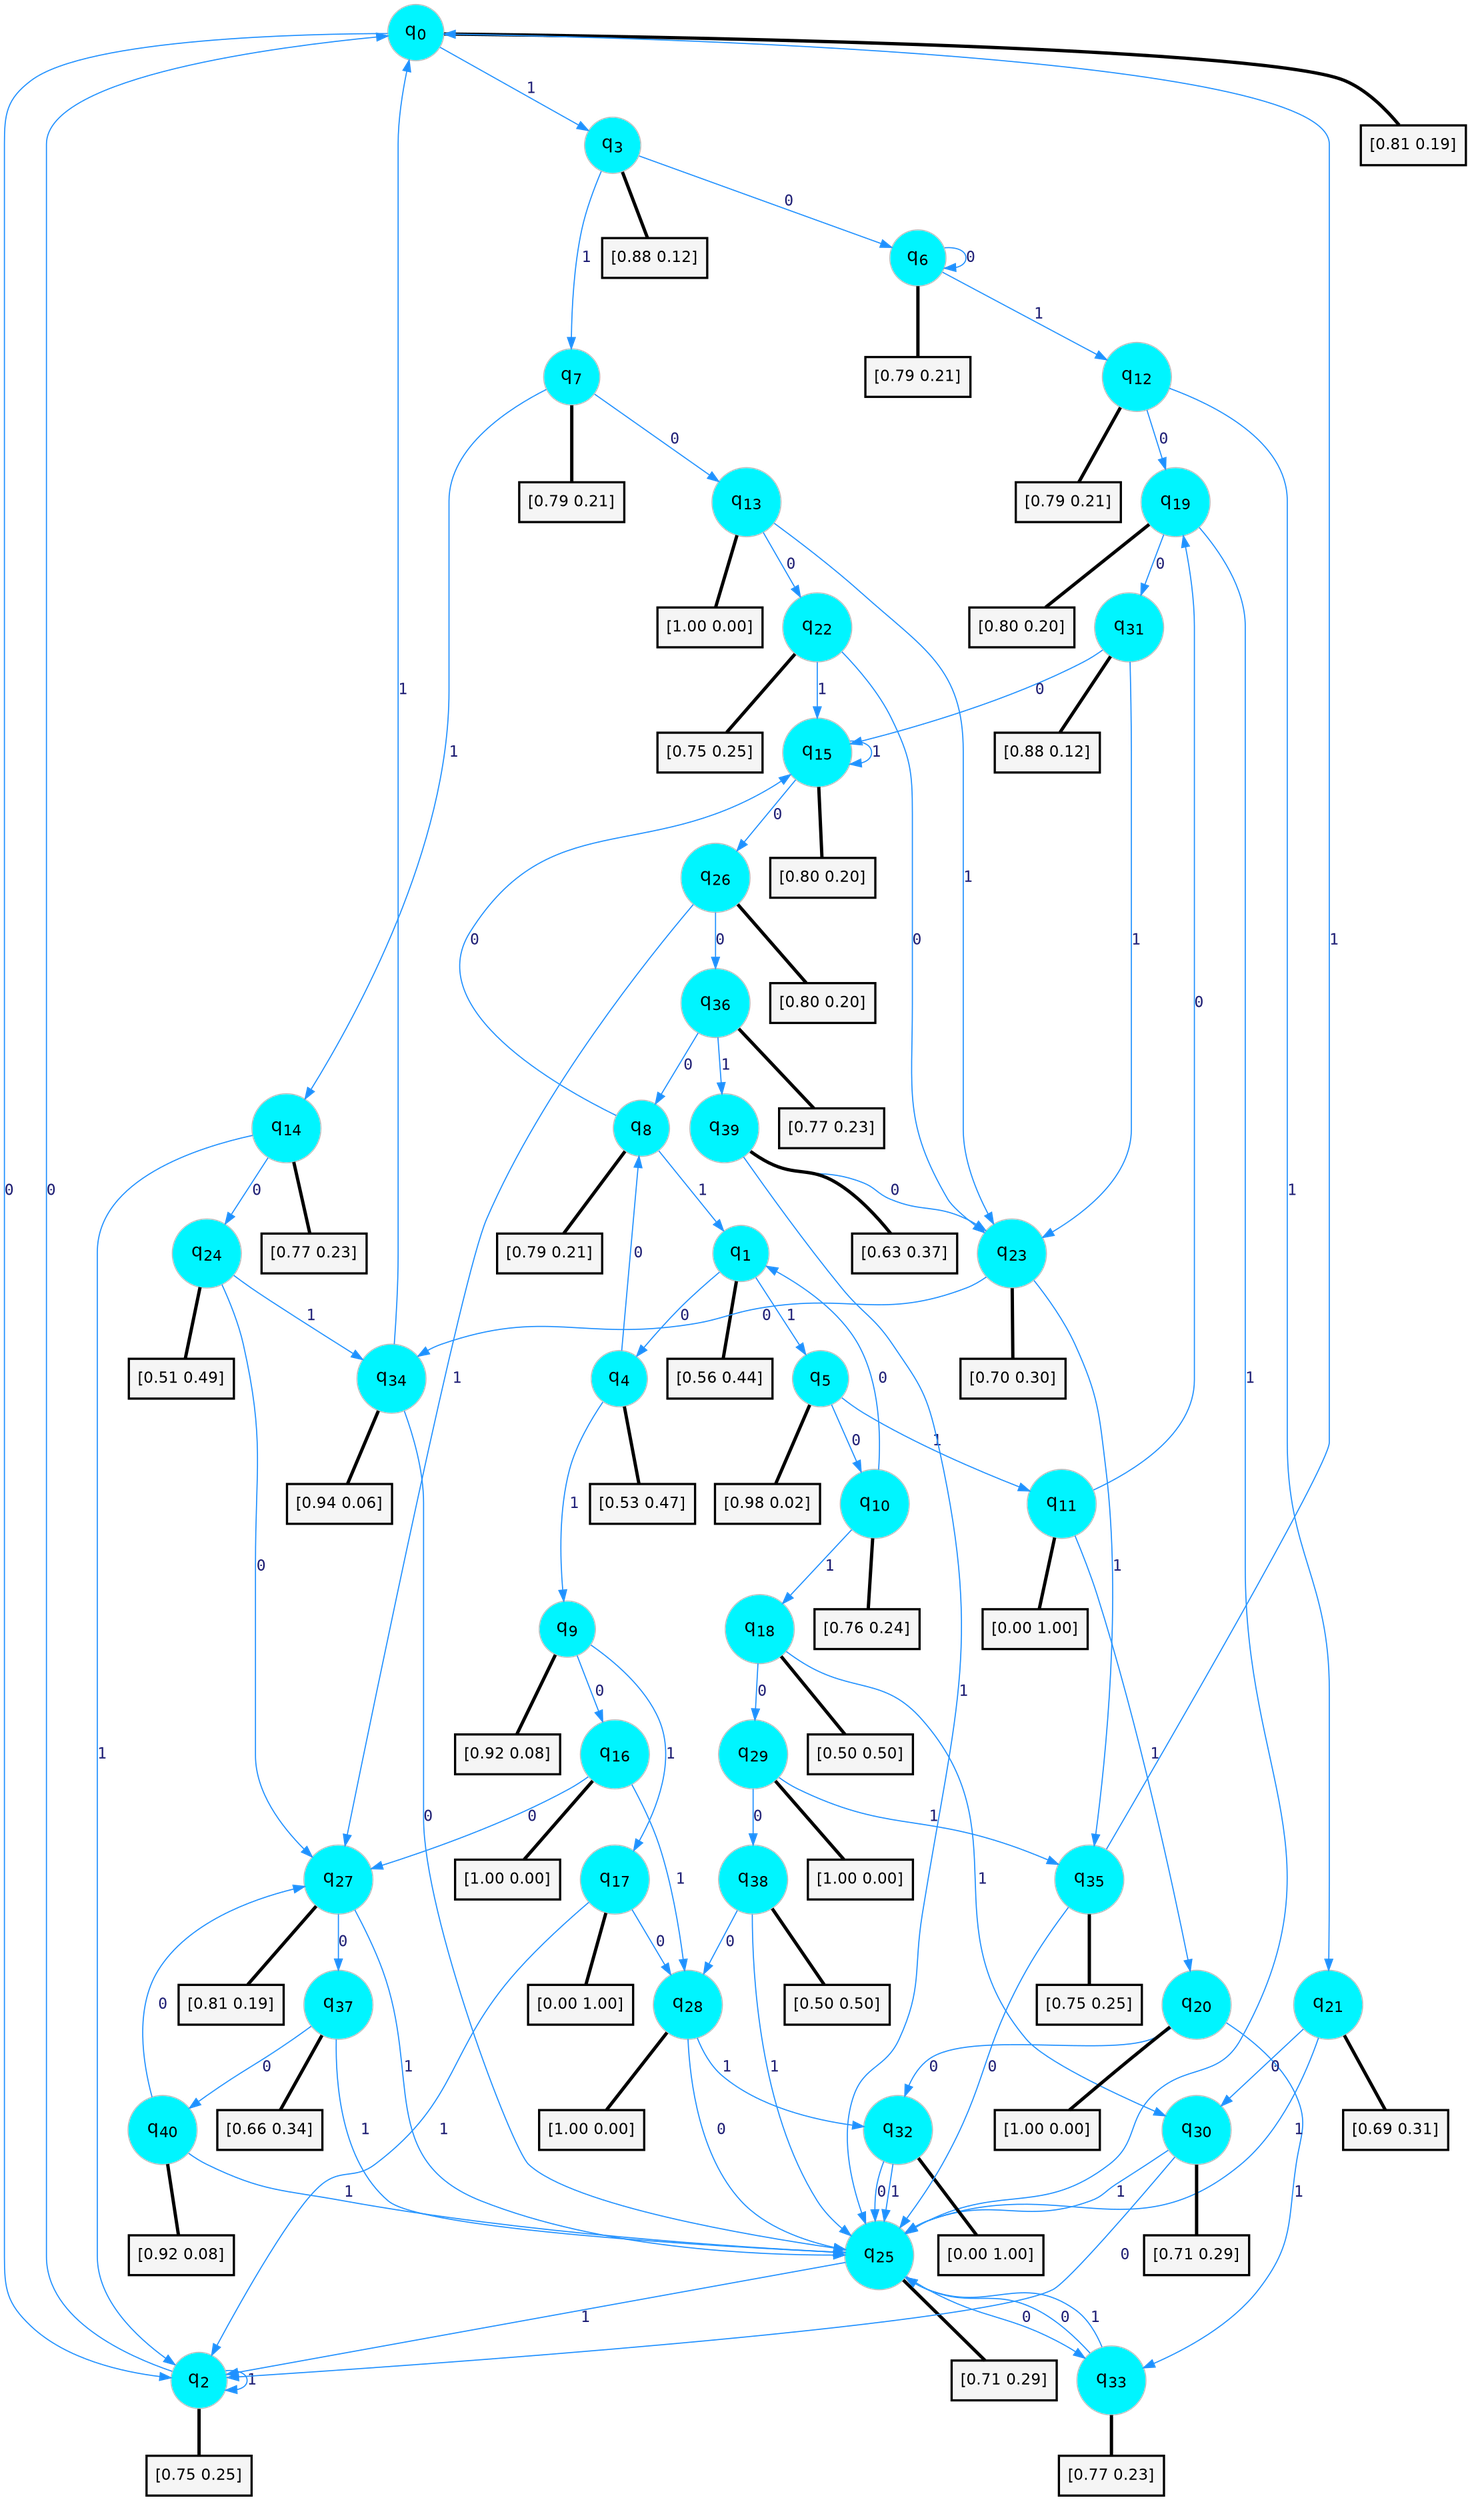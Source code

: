 digraph G {
graph [
bgcolor=transparent, dpi=300, rankdir=TD, size="40,25"];
node [
color=gray, fillcolor=turquoise1, fontcolor=black, fontname=Helvetica, fontsize=16, fontweight=bold, shape=circle, style=filled];
edge [
arrowsize=1, color=dodgerblue1, fontcolor=midnightblue, fontname=courier, fontweight=bold, penwidth=1, style=solid, weight=20];
0[label=<q<SUB>0</SUB>>];
1[label=<q<SUB>1</SUB>>];
2[label=<q<SUB>2</SUB>>];
3[label=<q<SUB>3</SUB>>];
4[label=<q<SUB>4</SUB>>];
5[label=<q<SUB>5</SUB>>];
6[label=<q<SUB>6</SUB>>];
7[label=<q<SUB>7</SUB>>];
8[label=<q<SUB>8</SUB>>];
9[label=<q<SUB>9</SUB>>];
10[label=<q<SUB>10</SUB>>];
11[label=<q<SUB>11</SUB>>];
12[label=<q<SUB>12</SUB>>];
13[label=<q<SUB>13</SUB>>];
14[label=<q<SUB>14</SUB>>];
15[label=<q<SUB>15</SUB>>];
16[label=<q<SUB>16</SUB>>];
17[label=<q<SUB>17</SUB>>];
18[label=<q<SUB>18</SUB>>];
19[label=<q<SUB>19</SUB>>];
20[label=<q<SUB>20</SUB>>];
21[label=<q<SUB>21</SUB>>];
22[label=<q<SUB>22</SUB>>];
23[label=<q<SUB>23</SUB>>];
24[label=<q<SUB>24</SUB>>];
25[label=<q<SUB>25</SUB>>];
26[label=<q<SUB>26</SUB>>];
27[label=<q<SUB>27</SUB>>];
28[label=<q<SUB>28</SUB>>];
29[label=<q<SUB>29</SUB>>];
30[label=<q<SUB>30</SUB>>];
31[label=<q<SUB>31</SUB>>];
32[label=<q<SUB>32</SUB>>];
33[label=<q<SUB>33</SUB>>];
34[label=<q<SUB>34</SUB>>];
35[label=<q<SUB>35</SUB>>];
36[label=<q<SUB>36</SUB>>];
37[label=<q<SUB>37</SUB>>];
38[label=<q<SUB>38</SUB>>];
39[label=<q<SUB>39</SUB>>];
40[label=<q<SUB>40</SUB>>];
41[label="[0.81 0.19]", shape=box,fontcolor=black, fontname=Helvetica, fontsize=14, penwidth=2, fillcolor=whitesmoke,color=black];
42[label="[0.56 0.44]", shape=box,fontcolor=black, fontname=Helvetica, fontsize=14, penwidth=2, fillcolor=whitesmoke,color=black];
43[label="[0.75 0.25]", shape=box,fontcolor=black, fontname=Helvetica, fontsize=14, penwidth=2, fillcolor=whitesmoke,color=black];
44[label="[0.88 0.12]", shape=box,fontcolor=black, fontname=Helvetica, fontsize=14, penwidth=2, fillcolor=whitesmoke,color=black];
45[label="[0.53 0.47]", shape=box,fontcolor=black, fontname=Helvetica, fontsize=14, penwidth=2, fillcolor=whitesmoke,color=black];
46[label="[0.98 0.02]", shape=box,fontcolor=black, fontname=Helvetica, fontsize=14, penwidth=2, fillcolor=whitesmoke,color=black];
47[label="[0.79 0.21]", shape=box,fontcolor=black, fontname=Helvetica, fontsize=14, penwidth=2, fillcolor=whitesmoke,color=black];
48[label="[0.79 0.21]", shape=box,fontcolor=black, fontname=Helvetica, fontsize=14, penwidth=2, fillcolor=whitesmoke,color=black];
49[label="[0.79 0.21]", shape=box,fontcolor=black, fontname=Helvetica, fontsize=14, penwidth=2, fillcolor=whitesmoke,color=black];
50[label="[0.92 0.08]", shape=box,fontcolor=black, fontname=Helvetica, fontsize=14, penwidth=2, fillcolor=whitesmoke,color=black];
51[label="[0.76 0.24]", shape=box,fontcolor=black, fontname=Helvetica, fontsize=14, penwidth=2, fillcolor=whitesmoke,color=black];
52[label="[0.00 1.00]", shape=box,fontcolor=black, fontname=Helvetica, fontsize=14, penwidth=2, fillcolor=whitesmoke,color=black];
53[label="[0.79 0.21]", shape=box,fontcolor=black, fontname=Helvetica, fontsize=14, penwidth=2, fillcolor=whitesmoke,color=black];
54[label="[1.00 0.00]", shape=box,fontcolor=black, fontname=Helvetica, fontsize=14, penwidth=2, fillcolor=whitesmoke,color=black];
55[label="[0.77 0.23]", shape=box,fontcolor=black, fontname=Helvetica, fontsize=14, penwidth=2, fillcolor=whitesmoke,color=black];
56[label="[0.80 0.20]", shape=box,fontcolor=black, fontname=Helvetica, fontsize=14, penwidth=2, fillcolor=whitesmoke,color=black];
57[label="[1.00 0.00]", shape=box,fontcolor=black, fontname=Helvetica, fontsize=14, penwidth=2, fillcolor=whitesmoke,color=black];
58[label="[0.00 1.00]", shape=box,fontcolor=black, fontname=Helvetica, fontsize=14, penwidth=2, fillcolor=whitesmoke,color=black];
59[label="[0.50 0.50]", shape=box,fontcolor=black, fontname=Helvetica, fontsize=14, penwidth=2, fillcolor=whitesmoke,color=black];
60[label="[0.80 0.20]", shape=box,fontcolor=black, fontname=Helvetica, fontsize=14, penwidth=2, fillcolor=whitesmoke,color=black];
61[label="[1.00 0.00]", shape=box,fontcolor=black, fontname=Helvetica, fontsize=14, penwidth=2, fillcolor=whitesmoke,color=black];
62[label="[0.69 0.31]", shape=box,fontcolor=black, fontname=Helvetica, fontsize=14, penwidth=2, fillcolor=whitesmoke,color=black];
63[label="[0.75 0.25]", shape=box,fontcolor=black, fontname=Helvetica, fontsize=14, penwidth=2, fillcolor=whitesmoke,color=black];
64[label="[0.70 0.30]", shape=box,fontcolor=black, fontname=Helvetica, fontsize=14, penwidth=2, fillcolor=whitesmoke,color=black];
65[label="[0.51 0.49]", shape=box,fontcolor=black, fontname=Helvetica, fontsize=14, penwidth=2, fillcolor=whitesmoke,color=black];
66[label="[0.71 0.29]", shape=box,fontcolor=black, fontname=Helvetica, fontsize=14, penwidth=2, fillcolor=whitesmoke,color=black];
67[label="[0.80 0.20]", shape=box,fontcolor=black, fontname=Helvetica, fontsize=14, penwidth=2, fillcolor=whitesmoke,color=black];
68[label="[0.81 0.19]", shape=box,fontcolor=black, fontname=Helvetica, fontsize=14, penwidth=2, fillcolor=whitesmoke,color=black];
69[label="[1.00 0.00]", shape=box,fontcolor=black, fontname=Helvetica, fontsize=14, penwidth=2, fillcolor=whitesmoke,color=black];
70[label="[1.00 0.00]", shape=box,fontcolor=black, fontname=Helvetica, fontsize=14, penwidth=2, fillcolor=whitesmoke,color=black];
71[label="[0.71 0.29]", shape=box,fontcolor=black, fontname=Helvetica, fontsize=14, penwidth=2, fillcolor=whitesmoke,color=black];
72[label="[0.88 0.12]", shape=box,fontcolor=black, fontname=Helvetica, fontsize=14, penwidth=2, fillcolor=whitesmoke,color=black];
73[label="[0.00 1.00]", shape=box,fontcolor=black, fontname=Helvetica, fontsize=14, penwidth=2, fillcolor=whitesmoke,color=black];
74[label="[0.77 0.23]", shape=box,fontcolor=black, fontname=Helvetica, fontsize=14, penwidth=2, fillcolor=whitesmoke,color=black];
75[label="[0.94 0.06]", shape=box,fontcolor=black, fontname=Helvetica, fontsize=14, penwidth=2, fillcolor=whitesmoke,color=black];
76[label="[0.75 0.25]", shape=box,fontcolor=black, fontname=Helvetica, fontsize=14, penwidth=2, fillcolor=whitesmoke,color=black];
77[label="[0.77 0.23]", shape=box,fontcolor=black, fontname=Helvetica, fontsize=14, penwidth=2, fillcolor=whitesmoke,color=black];
78[label="[0.66 0.34]", shape=box,fontcolor=black, fontname=Helvetica, fontsize=14, penwidth=2, fillcolor=whitesmoke,color=black];
79[label="[0.50 0.50]", shape=box,fontcolor=black, fontname=Helvetica, fontsize=14, penwidth=2, fillcolor=whitesmoke,color=black];
80[label="[0.63 0.37]", shape=box,fontcolor=black, fontname=Helvetica, fontsize=14, penwidth=2, fillcolor=whitesmoke,color=black];
81[label="[0.92 0.08]", shape=box,fontcolor=black, fontname=Helvetica, fontsize=14, penwidth=2, fillcolor=whitesmoke,color=black];
0->2 [label=0];
0->3 [label=1];
0->41 [arrowhead=none, penwidth=3,color=black];
1->4 [label=0];
1->5 [label=1];
1->42 [arrowhead=none, penwidth=3,color=black];
2->0 [label=0];
2->2 [label=1];
2->43 [arrowhead=none, penwidth=3,color=black];
3->6 [label=0];
3->7 [label=1];
3->44 [arrowhead=none, penwidth=3,color=black];
4->8 [label=0];
4->9 [label=1];
4->45 [arrowhead=none, penwidth=3,color=black];
5->10 [label=0];
5->11 [label=1];
5->46 [arrowhead=none, penwidth=3,color=black];
6->6 [label=0];
6->12 [label=1];
6->47 [arrowhead=none, penwidth=3,color=black];
7->13 [label=0];
7->14 [label=1];
7->48 [arrowhead=none, penwidth=3,color=black];
8->15 [label=0];
8->1 [label=1];
8->49 [arrowhead=none, penwidth=3,color=black];
9->16 [label=0];
9->17 [label=1];
9->50 [arrowhead=none, penwidth=3,color=black];
10->1 [label=0];
10->18 [label=1];
10->51 [arrowhead=none, penwidth=3,color=black];
11->19 [label=0];
11->20 [label=1];
11->52 [arrowhead=none, penwidth=3,color=black];
12->19 [label=0];
12->21 [label=1];
12->53 [arrowhead=none, penwidth=3,color=black];
13->22 [label=0];
13->23 [label=1];
13->54 [arrowhead=none, penwidth=3,color=black];
14->24 [label=0];
14->2 [label=1];
14->55 [arrowhead=none, penwidth=3,color=black];
15->26 [label=0];
15->15 [label=1];
15->56 [arrowhead=none, penwidth=3,color=black];
16->27 [label=0];
16->28 [label=1];
16->57 [arrowhead=none, penwidth=3,color=black];
17->28 [label=0];
17->2 [label=1];
17->58 [arrowhead=none, penwidth=3,color=black];
18->29 [label=0];
18->30 [label=1];
18->59 [arrowhead=none, penwidth=3,color=black];
19->31 [label=0];
19->25 [label=1];
19->60 [arrowhead=none, penwidth=3,color=black];
20->32 [label=0];
20->33 [label=1];
20->61 [arrowhead=none, penwidth=3,color=black];
21->30 [label=0];
21->25 [label=1];
21->62 [arrowhead=none, penwidth=3,color=black];
22->23 [label=0];
22->15 [label=1];
22->63 [arrowhead=none, penwidth=3,color=black];
23->34 [label=0];
23->35 [label=1];
23->64 [arrowhead=none, penwidth=3,color=black];
24->27 [label=0];
24->34 [label=1];
24->65 [arrowhead=none, penwidth=3,color=black];
25->33 [label=0];
25->2 [label=1];
25->66 [arrowhead=none, penwidth=3,color=black];
26->36 [label=0];
26->27 [label=1];
26->67 [arrowhead=none, penwidth=3,color=black];
27->37 [label=0];
27->25 [label=1];
27->68 [arrowhead=none, penwidth=3,color=black];
28->25 [label=0];
28->32 [label=1];
28->69 [arrowhead=none, penwidth=3,color=black];
29->38 [label=0];
29->35 [label=1];
29->70 [arrowhead=none, penwidth=3,color=black];
30->2 [label=0];
30->25 [label=1];
30->71 [arrowhead=none, penwidth=3,color=black];
31->15 [label=0];
31->23 [label=1];
31->72 [arrowhead=none, penwidth=3,color=black];
32->25 [label=0];
32->25 [label=1];
32->73 [arrowhead=none, penwidth=3,color=black];
33->25 [label=0];
33->25 [label=1];
33->74 [arrowhead=none, penwidth=3,color=black];
34->25 [label=0];
34->0 [label=1];
34->75 [arrowhead=none, penwidth=3,color=black];
35->25 [label=0];
35->0 [label=1];
35->76 [arrowhead=none, penwidth=3,color=black];
36->8 [label=0];
36->39 [label=1];
36->77 [arrowhead=none, penwidth=3,color=black];
37->40 [label=0];
37->25 [label=1];
37->78 [arrowhead=none, penwidth=3,color=black];
38->28 [label=0];
38->25 [label=1];
38->79 [arrowhead=none, penwidth=3,color=black];
39->23 [label=0];
39->25 [label=1];
39->80 [arrowhead=none, penwidth=3,color=black];
40->27 [label=0];
40->25 [label=1];
40->81 [arrowhead=none, penwidth=3,color=black];
}
